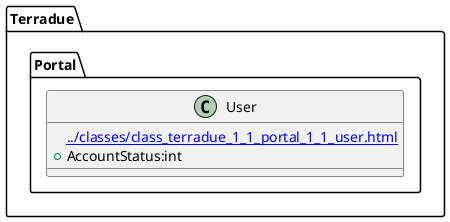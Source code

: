 @startuml
set namespaceSeparator ::
class Terradue::Portal::User {
[[../classes/class_terradue_1_1_portal_1_1_user.html]]
 +AccountStatus:int
}
@enduml
